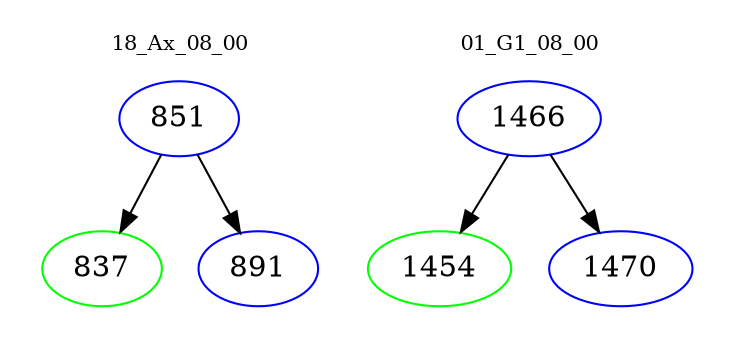 digraph{
subgraph cluster_0 {
color = white
label = "18_Ax_08_00";
fontsize=10;
T0_851 [label="851", color="blue"]
T0_851 -> T0_837 [color="black"]
T0_837 [label="837", color="green"]
T0_851 -> T0_891 [color="black"]
T0_891 [label="891", color="blue"]
}
subgraph cluster_1 {
color = white
label = "01_G1_08_00";
fontsize=10;
T1_1466 [label="1466", color="blue"]
T1_1466 -> T1_1454 [color="black"]
T1_1454 [label="1454", color="green"]
T1_1466 -> T1_1470 [color="black"]
T1_1470 [label="1470", color="blue"]
}
}

